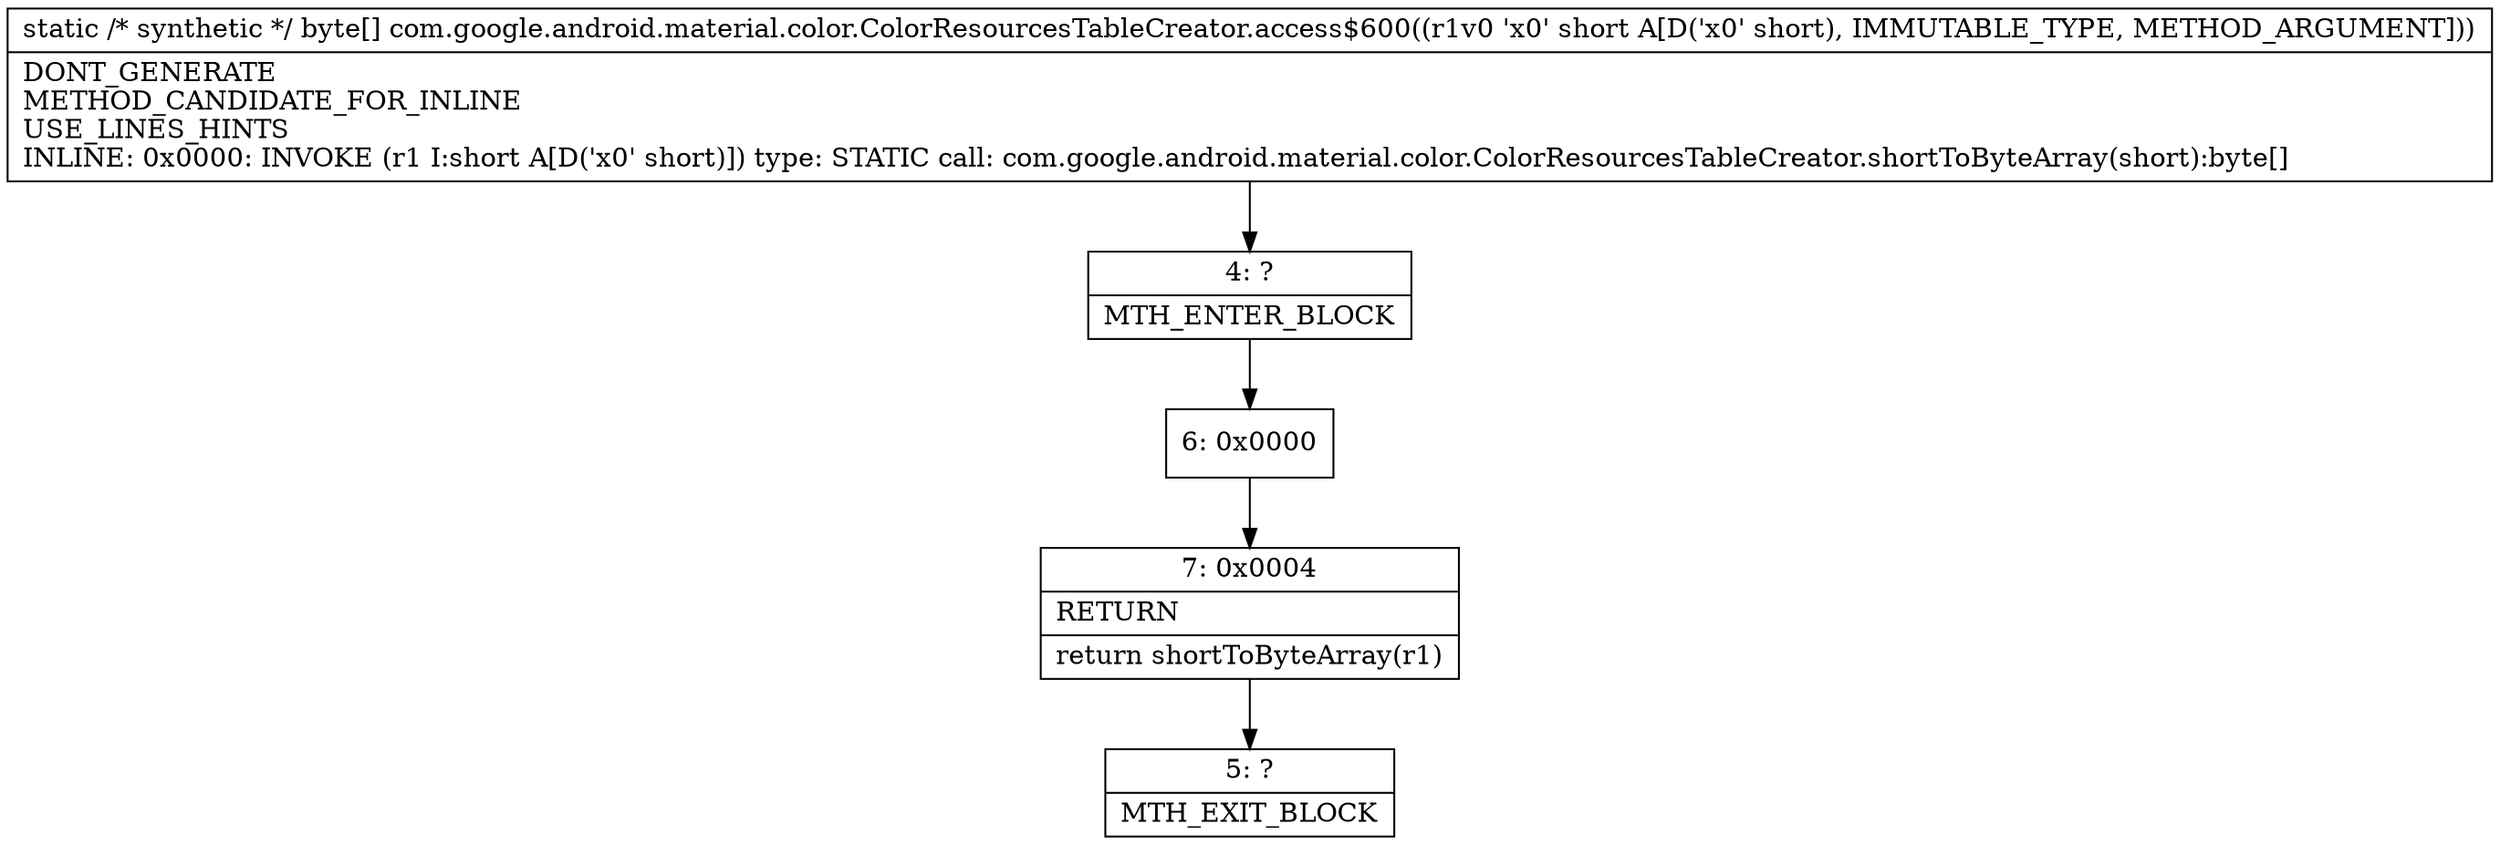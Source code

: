 digraph "CFG forcom.google.android.material.color.ColorResourcesTableCreator.access$600(S)[B" {
Node_4 [shape=record,label="{4\:\ ?|MTH_ENTER_BLOCK\l}"];
Node_6 [shape=record,label="{6\:\ 0x0000}"];
Node_7 [shape=record,label="{7\:\ 0x0004|RETURN\l|return shortToByteArray(r1)\l}"];
Node_5 [shape=record,label="{5\:\ ?|MTH_EXIT_BLOCK\l}"];
MethodNode[shape=record,label="{static \/* synthetic *\/ byte[] com.google.android.material.color.ColorResourcesTableCreator.access$600((r1v0 'x0' short A[D('x0' short), IMMUTABLE_TYPE, METHOD_ARGUMENT]))  | DONT_GENERATE\lMETHOD_CANDIDATE_FOR_INLINE\lUSE_LINES_HINTS\lINLINE: 0x0000: INVOKE  (r1 I:short A[D('x0' short)]) type: STATIC call: com.google.android.material.color.ColorResourcesTableCreator.shortToByteArray(short):byte[]\l}"];
MethodNode -> Node_4;Node_4 -> Node_6;
Node_6 -> Node_7;
Node_7 -> Node_5;
}

